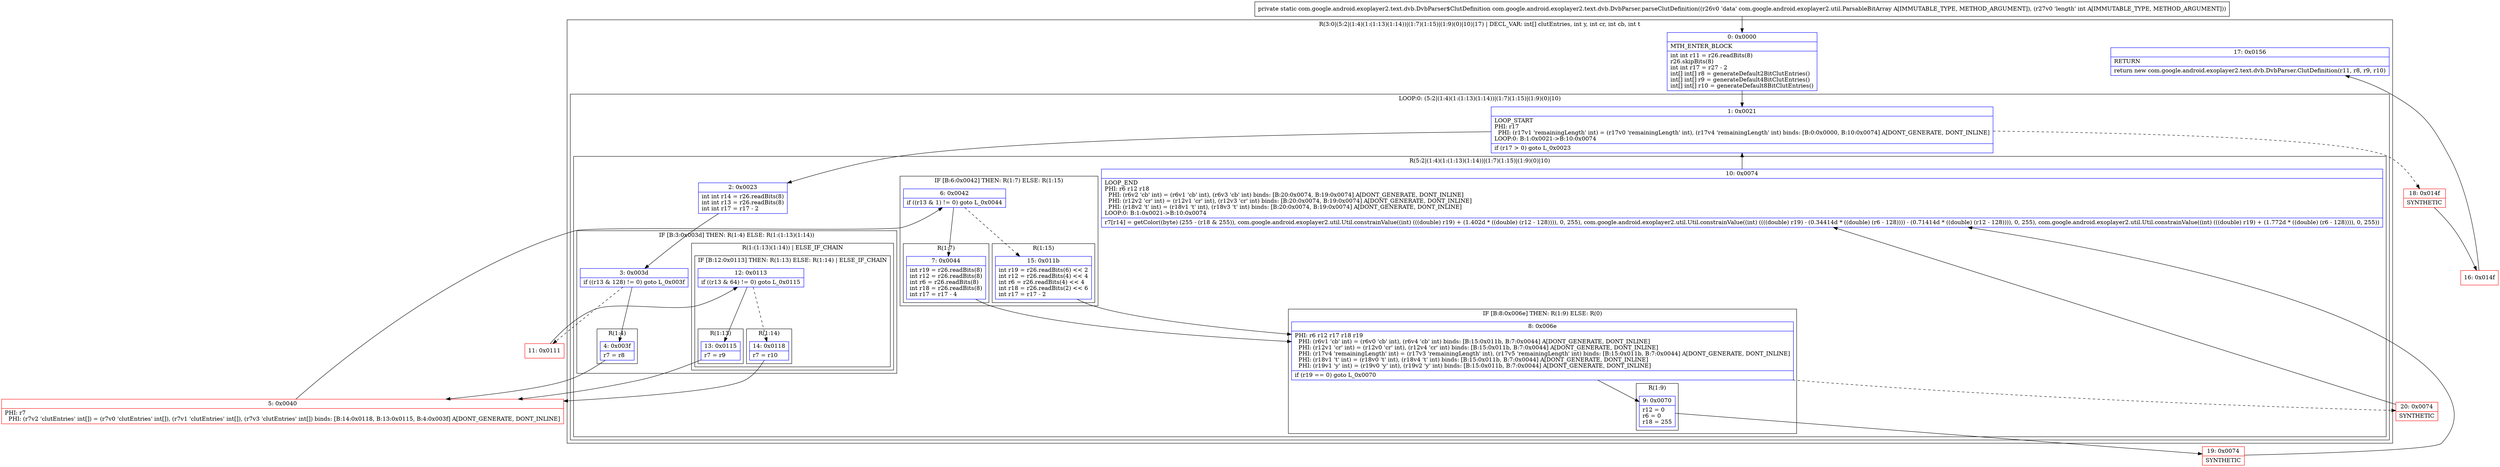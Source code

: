 digraph "CFG forcom.google.android.exoplayer2.text.dvb.DvbParser.parseClutDefinition(Lcom\/google\/android\/exoplayer2\/util\/ParsableBitArray;I)Lcom\/google\/android\/exoplayer2\/text\/dvb\/DvbParser$ClutDefinition;" {
subgraph cluster_Region_899880036 {
label = "R(3:0|(5:2|(1:4)(1:(1:13)(1:14))|(1:7)(1:15)|(1:9)(0)|10)|17) | DECL_VAR: int[] clutEntries, int y, int cr, int cb, int t\l";
node [shape=record,color=blue];
Node_0 [shape=record,label="{0\:\ 0x0000|MTH_ENTER_BLOCK\l|int int r11 = r26.readBits(8)\lr26.skipBits(8)\lint int r17 = r27 \- 2\lint[] int[] r8 = generateDefault2BitClutEntries()\lint[] int[] r9 = generateDefault4BitClutEntries()\lint[] int[] r10 = generateDefault8BitClutEntries()\l}"];
subgraph cluster_LoopRegion_2119629201 {
label = "LOOP:0: (5:2|(1:4)(1:(1:13)(1:14))|(1:7)(1:15)|(1:9)(0)|10)";
node [shape=record,color=blue];
Node_1 [shape=record,label="{1\:\ 0x0021|LOOP_START\lPHI: r17 \l  PHI: (r17v1 'remainingLength' int) = (r17v0 'remainingLength' int), (r17v4 'remainingLength' int) binds: [B:0:0x0000, B:10:0x0074] A[DONT_GENERATE, DONT_INLINE]\lLOOP:0: B:1:0x0021\-\>B:10:0x0074\l|if (r17 \> 0) goto L_0x0023\l}"];
subgraph cluster_Region_1400619531 {
label = "R(5:2|(1:4)(1:(1:13)(1:14))|(1:7)(1:15)|(1:9)(0)|10)";
node [shape=record,color=blue];
Node_2 [shape=record,label="{2\:\ 0x0023|int int r14 = r26.readBits(8)\lint int r13 = r26.readBits(8)\lint int r17 = r17 \- 2\l}"];
subgraph cluster_IfRegion_958530218 {
label = "IF [B:3:0x003d] THEN: R(1:4) ELSE: R(1:(1:13)(1:14))";
node [shape=record,color=blue];
Node_3 [shape=record,label="{3\:\ 0x003d|if ((r13 & 128) != 0) goto L_0x003f\l}"];
subgraph cluster_Region_234535395 {
label = "R(1:4)";
node [shape=record,color=blue];
Node_4 [shape=record,label="{4\:\ 0x003f|r7 = r8\l}"];
}
subgraph cluster_Region_246875557 {
label = "R(1:(1:13)(1:14)) | ELSE_IF_CHAIN\l";
node [shape=record,color=blue];
subgraph cluster_IfRegion_1640993228 {
label = "IF [B:12:0x0113] THEN: R(1:13) ELSE: R(1:14) | ELSE_IF_CHAIN\l";
node [shape=record,color=blue];
Node_12 [shape=record,label="{12\:\ 0x0113|if ((r13 & 64) != 0) goto L_0x0115\l}"];
subgraph cluster_Region_2107048433 {
label = "R(1:13)";
node [shape=record,color=blue];
Node_13 [shape=record,label="{13\:\ 0x0115|r7 = r9\l}"];
}
subgraph cluster_Region_885319075 {
label = "R(1:14)";
node [shape=record,color=blue];
Node_14 [shape=record,label="{14\:\ 0x0118|r7 = r10\l}"];
}
}
}
}
subgraph cluster_IfRegion_613588109 {
label = "IF [B:6:0x0042] THEN: R(1:7) ELSE: R(1:15)";
node [shape=record,color=blue];
Node_6 [shape=record,label="{6\:\ 0x0042|if ((r13 & 1) != 0) goto L_0x0044\l}"];
subgraph cluster_Region_528346121 {
label = "R(1:7)";
node [shape=record,color=blue];
Node_7 [shape=record,label="{7\:\ 0x0044|int r19 = r26.readBits(8)\lint r12 = r26.readBits(8)\lint r6 = r26.readBits(8)\lint r18 = r26.readBits(8)\lint r17 = r17 \- 4\l}"];
}
subgraph cluster_Region_703522345 {
label = "R(1:15)";
node [shape=record,color=blue];
Node_15 [shape=record,label="{15\:\ 0x011b|int r19 = r26.readBits(6) \<\< 2\lint r12 = r26.readBits(4) \<\< 4\lint r6 = r26.readBits(4) \<\< 4\lint r18 = r26.readBits(2) \<\< 6\lint r17 = r17 \- 2\l}"];
}
}
subgraph cluster_IfRegion_1648326296 {
label = "IF [B:8:0x006e] THEN: R(1:9) ELSE: R(0)";
node [shape=record,color=blue];
Node_8 [shape=record,label="{8\:\ 0x006e|PHI: r6 r12 r17 r18 r19 \l  PHI: (r6v1 'cb' int) = (r6v0 'cb' int), (r6v4 'cb' int) binds: [B:15:0x011b, B:7:0x0044] A[DONT_GENERATE, DONT_INLINE]\l  PHI: (r12v1 'cr' int) = (r12v0 'cr' int), (r12v4 'cr' int) binds: [B:15:0x011b, B:7:0x0044] A[DONT_GENERATE, DONT_INLINE]\l  PHI: (r17v4 'remainingLength' int) = (r17v3 'remainingLength' int), (r17v5 'remainingLength' int) binds: [B:15:0x011b, B:7:0x0044] A[DONT_GENERATE, DONT_INLINE]\l  PHI: (r18v1 't' int) = (r18v0 't' int), (r18v4 't' int) binds: [B:15:0x011b, B:7:0x0044] A[DONT_GENERATE, DONT_INLINE]\l  PHI: (r19v1 'y' int) = (r19v0 'y' int), (r19v2 'y' int) binds: [B:15:0x011b, B:7:0x0044] A[DONT_GENERATE, DONT_INLINE]\l|if (r19 == 0) goto L_0x0070\l}"];
subgraph cluster_Region_937987137 {
label = "R(1:9)";
node [shape=record,color=blue];
Node_9 [shape=record,label="{9\:\ 0x0070|r12 = 0\lr6 = 0\lr18 = 255\l}"];
}
subgraph cluster_Region_2013903805 {
label = "R(0)";
node [shape=record,color=blue];
}
}
Node_10 [shape=record,label="{10\:\ 0x0074|LOOP_END\lPHI: r6 r12 r18 \l  PHI: (r6v2 'cb' int) = (r6v1 'cb' int), (r6v3 'cb' int) binds: [B:20:0x0074, B:19:0x0074] A[DONT_GENERATE, DONT_INLINE]\l  PHI: (r12v2 'cr' int) = (r12v1 'cr' int), (r12v3 'cr' int) binds: [B:20:0x0074, B:19:0x0074] A[DONT_GENERATE, DONT_INLINE]\l  PHI: (r18v2 't' int) = (r18v1 't' int), (r18v3 't' int) binds: [B:20:0x0074, B:19:0x0074] A[DONT_GENERATE, DONT_INLINE]\lLOOP:0: B:1:0x0021\-\>B:10:0x0074\l|r7[r14] = getColor((byte) (255 \- (r18 & 255)), com.google.android.exoplayer2.util.Util.constrainValue((int) (((double) r19) + (1.402d * ((double) (r12 \- 128)))), 0, 255), com.google.android.exoplayer2.util.Util.constrainValue((int) ((((double) r19) \- (0.34414d * ((double) (r6 \- 128)))) \- (0.71414d * ((double) (r12 \- 128)))), 0, 255), com.google.android.exoplayer2.util.Util.constrainValue((int) (((double) r19) + (1.772d * ((double) (r6 \- 128)))), 0, 255))\l}"];
}
}
Node_17 [shape=record,label="{17\:\ 0x0156|RETURN\l|return new com.google.android.exoplayer2.text.dvb.DvbParser.ClutDefinition(r11, r8, r9, r10)\l}"];
}
Node_5 [shape=record,color=red,label="{5\:\ 0x0040|PHI: r7 \l  PHI: (r7v2 'clutEntries' int[]) = (r7v0 'clutEntries' int[]), (r7v1 'clutEntries' int[]), (r7v3 'clutEntries' int[]) binds: [B:14:0x0118, B:13:0x0115, B:4:0x003f] A[DONT_GENERATE, DONT_INLINE]\l}"];
Node_11 [shape=record,color=red,label="{11\:\ 0x0111}"];
Node_16 [shape=record,color=red,label="{16\:\ 0x014f}"];
Node_18 [shape=record,color=red,label="{18\:\ 0x014f|SYNTHETIC\l}"];
Node_19 [shape=record,color=red,label="{19\:\ 0x0074|SYNTHETIC\l}"];
Node_20 [shape=record,color=red,label="{20\:\ 0x0074|SYNTHETIC\l}"];
MethodNode[shape=record,label="{private static com.google.android.exoplayer2.text.dvb.DvbParser$ClutDefinition com.google.android.exoplayer2.text.dvb.DvbParser.parseClutDefinition((r26v0 'data' com.google.android.exoplayer2.util.ParsableBitArray A[IMMUTABLE_TYPE, METHOD_ARGUMENT]), (r27v0 'length' int A[IMMUTABLE_TYPE, METHOD_ARGUMENT])) }"];
MethodNode -> Node_0;
Node_0 -> Node_1;
Node_1 -> Node_2;
Node_1 -> Node_18[style=dashed];
Node_2 -> Node_3;
Node_3 -> Node_4;
Node_3 -> Node_11[style=dashed];
Node_4 -> Node_5;
Node_12 -> Node_13;
Node_12 -> Node_14[style=dashed];
Node_13 -> Node_5;
Node_14 -> Node_5;
Node_6 -> Node_7;
Node_6 -> Node_15[style=dashed];
Node_7 -> Node_8;
Node_15 -> Node_8;
Node_8 -> Node_9;
Node_8 -> Node_20[style=dashed];
Node_9 -> Node_19;
Node_10 -> Node_1;
Node_5 -> Node_6;
Node_11 -> Node_12;
Node_16 -> Node_17;
Node_18 -> Node_16;
Node_19 -> Node_10;
Node_20 -> Node_10;
}


